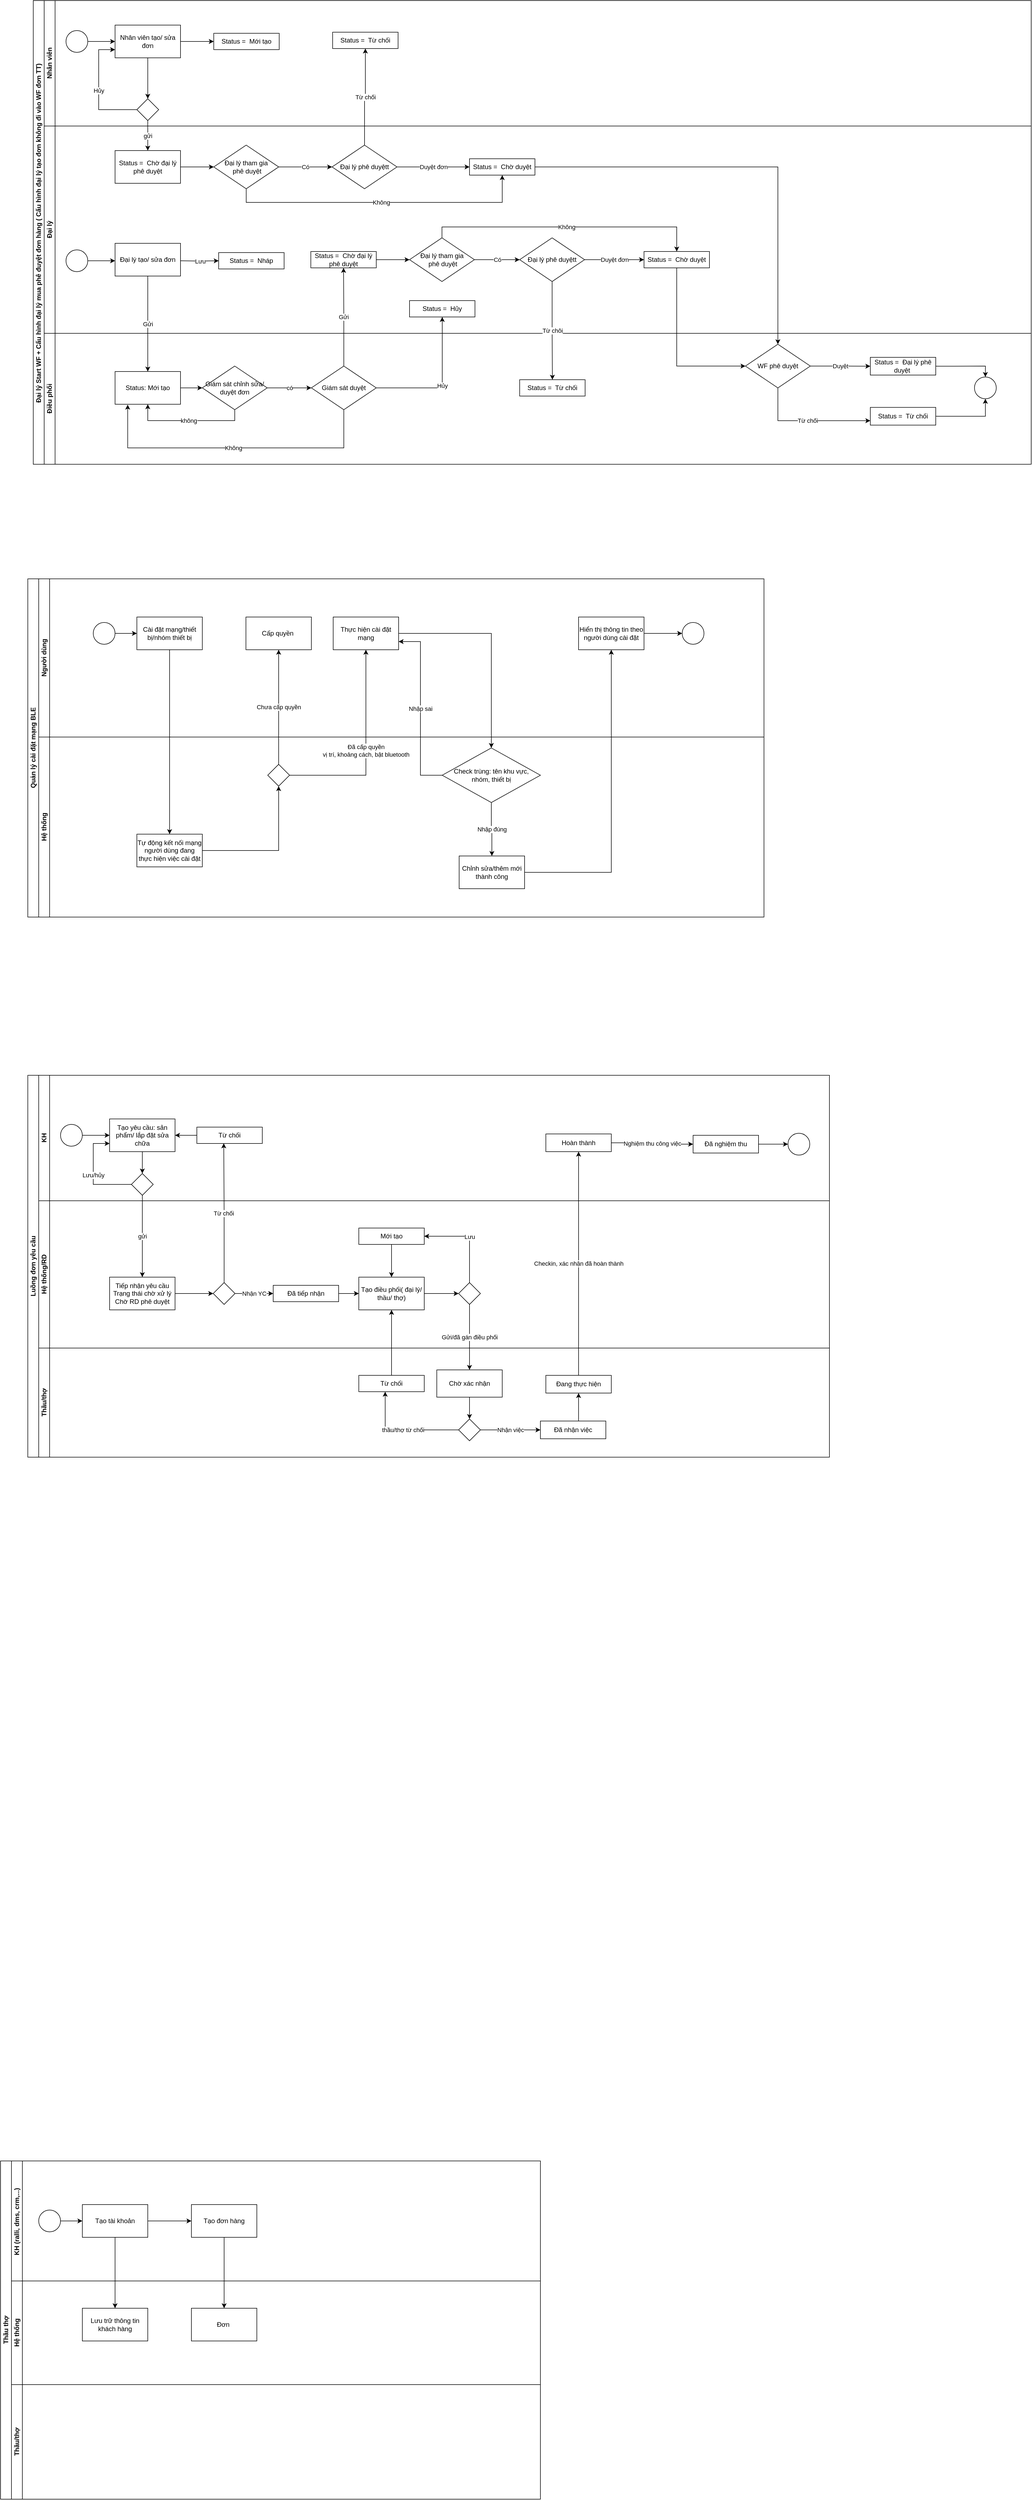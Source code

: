 <mxfile version="21.3.2" type="github">
  <diagram name="Trang-1" id="AQUSlerfujpNiMe7svl-">
    <mxGraphModel dx="2600" dy="5818" grid="1" gridSize="10" guides="1" tooltips="1" connect="1" arrows="1" fold="1" page="1" pageScale="1" pageWidth="827" pageHeight="1169" math="0" shadow="0">
      <root>
        <mxCell id="0" />
        <mxCell id="1" parent="0" />
        <mxCell id="vmiNTsruSPFpKQ4ee10j-1" value="Thầu thợ" style="swimlane;childLayout=stackLayout;resizeParent=1;resizeParentMax=0;horizontal=0;startSize=20;horizontalStack=0;html=1;" parent="1" vertex="1">
          <mxGeometry x="170" y="-130" width="990" height="620" as="geometry" />
        </mxCell>
        <mxCell id="vmiNTsruSPFpKQ4ee10j-2" value="KH (ralli, dms, crm,...)&amp;nbsp;" style="swimlane;startSize=20;horizontal=0;html=1;" parent="vmiNTsruSPFpKQ4ee10j-1" vertex="1">
          <mxGeometry x="20" width="970" height="220" as="geometry" />
        </mxCell>
        <mxCell id="vmiNTsruSPFpKQ4ee10j-7" value="" style="edgeStyle=orthogonalEdgeStyle;rounded=0;orthogonalLoop=1;jettySize=auto;html=1;" parent="vmiNTsruSPFpKQ4ee10j-2" source="vmiNTsruSPFpKQ4ee10j-5" target="vmiNTsruSPFpKQ4ee10j-6" edge="1">
          <mxGeometry relative="1" as="geometry" />
        </mxCell>
        <mxCell id="vmiNTsruSPFpKQ4ee10j-5" value="" style="ellipse;whiteSpace=wrap;html=1;aspect=fixed;" parent="vmiNTsruSPFpKQ4ee10j-2" vertex="1">
          <mxGeometry x="50" y="90" width="40" height="40" as="geometry" />
        </mxCell>
        <mxCell id="vmiNTsruSPFpKQ4ee10j-11" value="" style="edgeStyle=orthogonalEdgeStyle;rounded=0;orthogonalLoop=1;jettySize=auto;html=1;" parent="vmiNTsruSPFpKQ4ee10j-2" source="vmiNTsruSPFpKQ4ee10j-6" target="vmiNTsruSPFpKQ4ee10j-10" edge="1">
          <mxGeometry relative="1" as="geometry" />
        </mxCell>
        <mxCell id="vmiNTsruSPFpKQ4ee10j-6" value="Tạo tài khoản" style="whiteSpace=wrap;html=1;" parent="vmiNTsruSPFpKQ4ee10j-2" vertex="1">
          <mxGeometry x="130" y="80" width="120" height="60" as="geometry" />
        </mxCell>
        <mxCell id="vmiNTsruSPFpKQ4ee10j-10" value="Tạo đơn hàng" style="whiteSpace=wrap;html=1;" parent="vmiNTsruSPFpKQ4ee10j-2" vertex="1">
          <mxGeometry x="330" y="80" width="120" height="60" as="geometry" />
        </mxCell>
        <mxCell id="vmiNTsruSPFpKQ4ee10j-3" value="Hệ thống" style="swimlane;startSize=20;horizontal=0;html=1;" parent="vmiNTsruSPFpKQ4ee10j-1" vertex="1">
          <mxGeometry x="20" y="220" width="970" height="190" as="geometry" />
        </mxCell>
        <mxCell id="vmiNTsruSPFpKQ4ee10j-8" value="Lưu trữ thông tin khách hàng" style="whiteSpace=wrap;html=1;" parent="vmiNTsruSPFpKQ4ee10j-3" vertex="1">
          <mxGeometry x="130" y="50" width="120" height="60" as="geometry" />
        </mxCell>
        <mxCell id="vmiNTsruSPFpKQ4ee10j-12" value="Đơn&amp;nbsp;" style="whiteSpace=wrap;html=1;" parent="vmiNTsruSPFpKQ4ee10j-3" vertex="1">
          <mxGeometry x="330" y="50" width="120" height="60" as="geometry" />
        </mxCell>
        <mxCell id="vmiNTsruSPFpKQ4ee10j-4" value="Thầu/thợ" style="swimlane;startSize=20;horizontal=0;html=1;" parent="vmiNTsruSPFpKQ4ee10j-1" vertex="1">
          <mxGeometry x="20" y="410" width="970" height="210" as="geometry" />
        </mxCell>
        <mxCell id="vmiNTsruSPFpKQ4ee10j-9" value="" style="edgeStyle=orthogonalEdgeStyle;rounded=0;orthogonalLoop=1;jettySize=auto;html=1;" parent="vmiNTsruSPFpKQ4ee10j-1" source="vmiNTsruSPFpKQ4ee10j-6" target="vmiNTsruSPFpKQ4ee10j-8" edge="1">
          <mxGeometry relative="1" as="geometry" />
        </mxCell>
        <mxCell id="vmiNTsruSPFpKQ4ee10j-13" value="" style="edgeStyle=orthogonalEdgeStyle;rounded=0;orthogonalLoop=1;jettySize=auto;html=1;" parent="vmiNTsruSPFpKQ4ee10j-1" source="vmiNTsruSPFpKQ4ee10j-10" target="vmiNTsruSPFpKQ4ee10j-12" edge="1">
          <mxGeometry relative="1" as="geometry" />
        </mxCell>
        <mxCell id="vmiNTsruSPFpKQ4ee10j-14" value="Luồng đơn yêu cầu" style="swimlane;childLayout=stackLayout;resizeParent=1;resizeParentMax=0;horizontal=0;startSize=20;horizontalStack=0;html=1;" parent="1" vertex="1">
          <mxGeometry x="220" y="-2120" width="1470" height="700" as="geometry" />
        </mxCell>
        <mxCell id="vmiNTsruSPFpKQ4ee10j-40" value="gửi" style="edgeStyle=orthogonalEdgeStyle;rounded=0;orthogonalLoop=1;jettySize=auto;html=1;exitX=0.5;exitY=1;exitDx=0;exitDy=0;entryX=0.5;entryY=0;entryDx=0;entryDy=0;" parent="vmiNTsruSPFpKQ4ee10j-14" source="vmiNTsruSPFpKQ4ee10j-34" target="vmiNTsruSPFpKQ4ee10j-41" edge="1">
          <mxGeometry relative="1" as="geometry">
            <mxPoint x="210" y="290" as="targetPoint" />
            <Array as="points">
              <mxPoint x="210" y="240" />
              <mxPoint x="210" y="240" />
            </Array>
          </mxGeometry>
        </mxCell>
        <mxCell id="vmiNTsruSPFpKQ4ee10j-53" value="Từ chối" style="edgeStyle=orthogonalEdgeStyle;rounded=0;orthogonalLoop=1;jettySize=auto;html=1;exitX=0.5;exitY=0;exitDx=0;exitDy=0;entryX=0.411;entryY=0.992;entryDx=0;entryDy=0;entryPerimeter=0;" parent="vmiNTsruSPFpKQ4ee10j-14" source="vmiNTsruSPFpKQ4ee10j-44" target="vmiNTsruSPFpKQ4ee10j-51" edge="1">
          <mxGeometry relative="1" as="geometry" />
        </mxCell>
        <mxCell id="vmiNTsruSPFpKQ4ee10j-73" value="Gửi/đã gán điều phối" style="edgeStyle=orthogonalEdgeStyle;rounded=0;orthogonalLoop=1;jettySize=auto;html=1;exitX=0.5;exitY=1;exitDx=0;exitDy=0;entryX=0.5;entryY=0;entryDx=0;entryDy=0;" parent="vmiNTsruSPFpKQ4ee10j-14" source="vmiNTsruSPFpKQ4ee10j-57" target="vmiNTsruSPFpKQ4ee10j-72" edge="1">
          <mxGeometry relative="1" as="geometry" />
        </mxCell>
        <mxCell id="vmiNTsruSPFpKQ4ee10j-15" value="KH" style="swimlane;startSize=20;horizontal=0;html=1;" parent="vmiNTsruSPFpKQ4ee10j-14" vertex="1">
          <mxGeometry x="20" width="1450" height="230" as="geometry" />
        </mxCell>
        <mxCell id="vmiNTsruSPFpKQ4ee10j-19" value="" style="ellipse;whiteSpace=wrap;html=1;aspect=fixed;" parent="vmiNTsruSPFpKQ4ee10j-15" vertex="1">
          <mxGeometry x="40" y="90" width="40" height="40" as="geometry" />
        </mxCell>
        <mxCell id="vmiNTsruSPFpKQ4ee10j-20" value="Tạo yêu cầu: sản phẩm/ lắp đặt sửa chữa" style="whiteSpace=wrap;html=1;" parent="vmiNTsruSPFpKQ4ee10j-15" vertex="1">
          <mxGeometry x="130" y="80" width="120" height="60" as="geometry" />
        </mxCell>
        <mxCell id="vmiNTsruSPFpKQ4ee10j-21" value="" style="edgeStyle=orthogonalEdgeStyle;rounded=0;orthogonalLoop=1;jettySize=auto;html=1;" parent="vmiNTsruSPFpKQ4ee10j-15" source="vmiNTsruSPFpKQ4ee10j-19" target="vmiNTsruSPFpKQ4ee10j-20" edge="1">
          <mxGeometry relative="1" as="geometry" />
        </mxCell>
        <mxCell id="vmiNTsruSPFpKQ4ee10j-36" value="Lưu/hủy" style="edgeStyle=orthogonalEdgeStyle;rounded=0;orthogonalLoop=1;jettySize=auto;html=1;entryX=0;entryY=0.75;entryDx=0;entryDy=0;" parent="vmiNTsruSPFpKQ4ee10j-15" source="vmiNTsruSPFpKQ4ee10j-34" target="vmiNTsruSPFpKQ4ee10j-20" edge="1">
          <mxGeometry relative="1" as="geometry">
            <Array as="points">
              <mxPoint x="100" y="200" />
              <mxPoint x="100" y="125" />
            </Array>
          </mxGeometry>
        </mxCell>
        <mxCell id="vmiNTsruSPFpKQ4ee10j-34" value="" style="rhombus;whiteSpace=wrap;html=1;" parent="vmiNTsruSPFpKQ4ee10j-15" vertex="1">
          <mxGeometry x="170" y="180" width="40" height="40" as="geometry" />
        </mxCell>
        <mxCell id="vmiNTsruSPFpKQ4ee10j-35" value="" style="edgeStyle=orthogonalEdgeStyle;rounded=0;orthogonalLoop=1;jettySize=auto;html=1;" parent="vmiNTsruSPFpKQ4ee10j-15" source="vmiNTsruSPFpKQ4ee10j-20" target="vmiNTsruSPFpKQ4ee10j-34" edge="1">
          <mxGeometry relative="1" as="geometry" />
        </mxCell>
        <mxCell id="vmiNTsruSPFpKQ4ee10j-54" style="edgeStyle=orthogonalEdgeStyle;rounded=0;orthogonalLoop=1;jettySize=auto;html=1;exitX=0;exitY=0.5;exitDx=0;exitDy=0;entryX=1;entryY=0.5;entryDx=0;entryDy=0;" parent="vmiNTsruSPFpKQ4ee10j-15" source="vmiNTsruSPFpKQ4ee10j-51" target="vmiNTsruSPFpKQ4ee10j-20" edge="1">
          <mxGeometry relative="1" as="geometry" />
        </mxCell>
        <mxCell id="vmiNTsruSPFpKQ4ee10j-51" value="Từ chối" style="whiteSpace=wrap;html=1;" parent="vmiNTsruSPFpKQ4ee10j-15" vertex="1">
          <mxGeometry x="290" y="95" width="120" height="30" as="geometry" />
        </mxCell>
        <mxCell id="vmiNTsruSPFpKQ4ee10j-95" value="Nghiệm thu công việc" style="edgeStyle=orthogonalEdgeStyle;rounded=0;orthogonalLoop=1;jettySize=auto;html=1;entryX=0;entryY=0.5;entryDx=0;entryDy=0;" parent="vmiNTsruSPFpKQ4ee10j-15" source="vmiNTsruSPFpKQ4ee10j-90" target="vmiNTsruSPFpKQ4ee10j-92" edge="1">
          <mxGeometry relative="1" as="geometry" />
        </mxCell>
        <mxCell id="vmiNTsruSPFpKQ4ee10j-90" value="Hoàn thành" style="whiteSpace=wrap;html=1;" parent="vmiNTsruSPFpKQ4ee10j-15" vertex="1">
          <mxGeometry x="930" y="107.5" width="120" height="32.5" as="geometry" />
        </mxCell>
        <mxCell id="vmiNTsruSPFpKQ4ee10j-94" style="edgeStyle=orthogonalEdgeStyle;rounded=0;orthogonalLoop=1;jettySize=auto;html=1;entryX=0;entryY=0.5;entryDx=0;entryDy=0;" parent="vmiNTsruSPFpKQ4ee10j-15" source="vmiNTsruSPFpKQ4ee10j-92" target="vmiNTsruSPFpKQ4ee10j-93" edge="1">
          <mxGeometry relative="1" as="geometry" />
        </mxCell>
        <mxCell id="vmiNTsruSPFpKQ4ee10j-92" value="Đã nghiệm thu" style="whiteSpace=wrap;html=1;" parent="vmiNTsruSPFpKQ4ee10j-15" vertex="1">
          <mxGeometry x="1200" y="110" width="120" height="32.5" as="geometry" />
        </mxCell>
        <mxCell id="vmiNTsruSPFpKQ4ee10j-93" value="" style="ellipse;whiteSpace=wrap;html=1;aspect=fixed;" parent="vmiNTsruSPFpKQ4ee10j-15" vertex="1">
          <mxGeometry x="1374" y="106.25" width="40" height="40" as="geometry" />
        </mxCell>
        <mxCell id="vmiNTsruSPFpKQ4ee10j-16" value="Hệ thống/RD" style="swimlane;startSize=20;horizontal=0;html=1;" parent="vmiNTsruSPFpKQ4ee10j-14" vertex="1">
          <mxGeometry x="20" y="230" width="1450" height="270" as="geometry" />
        </mxCell>
        <mxCell id="vmiNTsruSPFpKQ4ee10j-49" style="edgeStyle=orthogonalEdgeStyle;rounded=0;orthogonalLoop=1;jettySize=auto;html=1;entryX=0;entryY=0.5;entryDx=0;entryDy=0;" parent="vmiNTsruSPFpKQ4ee10j-16" source="vmiNTsruSPFpKQ4ee10j-41" target="vmiNTsruSPFpKQ4ee10j-44" edge="1">
          <mxGeometry relative="1" as="geometry" />
        </mxCell>
        <mxCell id="vmiNTsruSPFpKQ4ee10j-41" value="Tiếp nhận yêu cầu&lt;br&gt;Trạng thái chờ xử lý&lt;br&gt;Chờ RD phê duyệt" style="whiteSpace=wrap;html=1;" parent="vmiNTsruSPFpKQ4ee10j-16" vertex="1">
          <mxGeometry x="130" y="140" width="120" height="60" as="geometry" />
        </mxCell>
        <mxCell id="vmiNTsruSPFpKQ4ee10j-75" value="Nhận YC" style="edgeStyle=orthogonalEdgeStyle;rounded=0;orthogonalLoop=1;jettySize=auto;html=1;entryX=0;entryY=0.5;entryDx=0;entryDy=0;" parent="vmiNTsruSPFpKQ4ee10j-16" source="vmiNTsruSPFpKQ4ee10j-44" target="vmiNTsruSPFpKQ4ee10j-74" edge="1">
          <mxGeometry relative="1" as="geometry" />
        </mxCell>
        <mxCell id="vmiNTsruSPFpKQ4ee10j-44" value="" style="rhombus;whiteSpace=wrap;html=1;" parent="vmiNTsruSPFpKQ4ee10j-16" vertex="1">
          <mxGeometry x="320" y="150" width="40" height="40" as="geometry" />
        </mxCell>
        <mxCell id="vmiNTsruSPFpKQ4ee10j-58" style="edgeStyle=orthogonalEdgeStyle;rounded=0;orthogonalLoop=1;jettySize=auto;html=1;" parent="vmiNTsruSPFpKQ4ee10j-16" source="vmiNTsruSPFpKQ4ee10j-55" target="vmiNTsruSPFpKQ4ee10j-57" edge="1">
          <mxGeometry relative="1" as="geometry" />
        </mxCell>
        <mxCell id="vmiNTsruSPFpKQ4ee10j-55" value="Tạo điều phối( đại lý/ thầu/ thợ)" style="whiteSpace=wrap;html=1;" parent="vmiNTsruSPFpKQ4ee10j-16" vertex="1">
          <mxGeometry x="587" y="140" width="120" height="60" as="geometry" />
        </mxCell>
        <mxCell id="vmiNTsruSPFpKQ4ee10j-70" value="Lưu" style="edgeStyle=orthogonalEdgeStyle;rounded=0;orthogonalLoop=1;jettySize=auto;html=1;exitX=0.5;exitY=0;exitDx=0;exitDy=0;entryX=1;entryY=0.5;entryDx=0;entryDy=0;" parent="vmiNTsruSPFpKQ4ee10j-16" source="vmiNTsruSPFpKQ4ee10j-57" target="vmiNTsruSPFpKQ4ee10j-68" edge="1">
          <mxGeometry relative="1" as="geometry" />
        </mxCell>
        <mxCell id="vmiNTsruSPFpKQ4ee10j-57" value="" style="rhombus;whiteSpace=wrap;html=1;" parent="vmiNTsruSPFpKQ4ee10j-16" vertex="1">
          <mxGeometry x="770" y="150" width="40" height="40" as="geometry" />
        </mxCell>
        <mxCell id="vmiNTsruSPFpKQ4ee10j-71" style="edgeStyle=orthogonalEdgeStyle;rounded=0;orthogonalLoop=1;jettySize=auto;html=1;exitX=0.5;exitY=1;exitDx=0;exitDy=0;entryX=0.5;entryY=0;entryDx=0;entryDy=0;" parent="vmiNTsruSPFpKQ4ee10j-16" source="vmiNTsruSPFpKQ4ee10j-68" target="vmiNTsruSPFpKQ4ee10j-55" edge="1">
          <mxGeometry relative="1" as="geometry" />
        </mxCell>
        <mxCell id="vmiNTsruSPFpKQ4ee10j-68" value="Mới tạo" style="whiteSpace=wrap;html=1;" parent="vmiNTsruSPFpKQ4ee10j-16" vertex="1">
          <mxGeometry x="587" y="50" width="120" height="30" as="geometry" />
        </mxCell>
        <mxCell id="vmiNTsruSPFpKQ4ee10j-76" style="edgeStyle=orthogonalEdgeStyle;rounded=0;orthogonalLoop=1;jettySize=auto;html=1;entryX=0;entryY=0.5;entryDx=0;entryDy=0;" parent="vmiNTsruSPFpKQ4ee10j-16" source="vmiNTsruSPFpKQ4ee10j-74" target="vmiNTsruSPFpKQ4ee10j-55" edge="1">
          <mxGeometry relative="1" as="geometry" />
        </mxCell>
        <mxCell id="vmiNTsruSPFpKQ4ee10j-74" value="Đã tiếp nhận" style="whiteSpace=wrap;html=1;" parent="vmiNTsruSPFpKQ4ee10j-16" vertex="1">
          <mxGeometry x="430" y="155" width="120" height="30" as="geometry" />
        </mxCell>
        <mxCell id="vmiNTsruSPFpKQ4ee10j-83" style="edgeStyle=orthogonalEdgeStyle;rounded=0;orthogonalLoop=1;jettySize=auto;html=1;entryX=0.5;entryY=1;entryDx=0;entryDy=0;" parent="vmiNTsruSPFpKQ4ee10j-14" source="vmiNTsruSPFpKQ4ee10j-82" target="vmiNTsruSPFpKQ4ee10j-55" edge="1">
          <mxGeometry relative="1" as="geometry" />
        </mxCell>
        <mxCell id="vmiNTsruSPFpKQ4ee10j-91" value="Checkin, xác nhận đã hoàn thành" style="edgeStyle=orthogonalEdgeStyle;rounded=0;orthogonalLoop=1;jettySize=auto;html=1;exitX=0.5;exitY=0;exitDx=0;exitDy=0;" parent="vmiNTsruSPFpKQ4ee10j-14" source="vmiNTsruSPFpKQ4ee10j-86" target="vmiNTsruSPFpKQ4ee10j-90" edge="1">
          <mxGeometry relative="1" as="geometry" />
        </mxCell>
        <mxCell id="vmiNTsruSPFpKQ4ee10j-17" value="Thầu/thợ" style="swimlane;startSize=20;horizontal=0;html=1;" parent="vmiNTsruSPFpKQ4ee10j-14" vertex="1">
          <mxGeometry x="20" y="500" width="1450" height="200" as="geometry" />
        </mxCell>
        <mxCell id="vmiNTsruSPFpKQ4ee10j-80" style="edgeStyle=orthogonalEdgeStyle;rounded=0;orthogonalLoop=1;jettySize=auto;html=1;entryX=0.5;entryY=0;entryDx=0;entryDy=0;" parent="vmiNTsruSPFpKQ4ee10j-17" source="vmiNTsruSPFpKQ4ee10j-72" target="vmiNTsruSPFpKQ4ee10j-79" edge="1">
          <mxGeometry relative="1" as="geometry" />
        </mxCell>
        <mxCell id="vmiNTsruSPFpKQ4ee10j-72" value="Chờ xác nhận" style="whiteSpace=wrap;html=1;" parent="vmiNTsruSPFpKQ4ee10j-17" vertex="1">
          <mxGeometry x="730" y="40" width="120" height="50" as="geometry" />
        </mxCell>
        <mxCell id="vmiNTsruSPFpKQ4ee10j-81" value="thầu/thợ từ chối" style="edgeStyle=orthogonalEdgeStyle;rounded=0;orthogonalLoop=1;jettySize=auto;html=1;entryX=0.403;entryY=1.002;entryDx=0;entryDy=0;entryPerimeter=0;" parent="vmiNTsruSPFpKQ4ee10j-17" source="vmiNTsruSPFpKQ4ee10j-79" target="vmiNTsruSPFpKQ4ee10j-82" edge="1">
          <mxGeometry relative="1" as="geometry">
            <mxPoint x="630" y="150.0" as="targetPoint" />
          </mxGeometry>
        </mxCell>
        <mxCell id="vmiNTsruSPFpKQ4ee10j-85" value="Nhận việc" style="edgeStyle=orthogonalEdgeStyle;rounded=0;orthogonalLoop=1;jettySize=auto;html=1;entryX=0;entryY=0.5;entryDx=0;entryDy=0;" parent="vmiNTsruSPFpKQ4ee10j-17" source="vmiNTsruSPFpKQ4ee10j-79" target="vmiNTsruSPFpKQ4ee10j-84" edge="1">
          <mxGeometry relative="1" as="geometry">
            <mxPoint x="880" y="150.0" as="targetPoint" />
          </mxGeometry>
        </mxCell>
        <mxCell id="vmiNTsruSPFpKQ4ee10j-79" value="" style="rhombus;whiteSpace=wrap;html=1;" parent="vmiNTsruSPFpKQ4ee10j-17" vertex="1">
          <mxGeometry x="770" y="130" width="40" height="40" as="geometry" />
        </mxCell>
        <mxCell id="vmiNTsruSPFpKQ4ee10j-82" value="Từ chối" style="whiteSpace=wrap;html=1;" parent="vmiNTsruSPFpKQ4ee10j-17" vertex="1">
          <mxGeometry x="587" y="50" width="120" height="30" as="geometry" />
        </mxCell>
        <mxCell id="vmiNTsruSPFpKQ4ee10j-87" style="edgeStyle=orthogonalEdgeStyle;rounded=0;orthogonalLoop=1;jettySize=auto;html=1;exitX=0.583;exitY=0.192;exitDx=0;exitDy=0;entryX=0.5;entryY=1;entryDx=0;entryDy=0;exitPerimeter=0;" parent="vmiNTsruSPFpKQ4ee10j-17" source="vmiNTsruSPFpKQ4ee10j-84" target="vmiNTsruSPFpKQ4ee10j-86" edge="1">
          <mxGeometry relative="1" as="geometry" />
        </mxCell>
        <mxCell id="vmiNTsruSPFpKQ4ee10j-84" value="Đã nhận việc" style="whiteSpace=wrap;html=1;" parent="vmiNTsruSPFpKQ4ee10j-17" vertex="1">
          <mxGeometry x="920" y="133.75" width="120" height="32.5" as="geometry" />
        </mxCell>
        <mxCell id="vmiNTsruSPFpKQ4ee10j-86" value="Đang thực hiện" style="whiteSpace=wrap;html=1;" parent="vmiNTsruSPFpKQ4ee10j-17" vertex="1">
          <mxGeometry x="930" y="50" width="120" height="32.5" as="geometry" />
        </mxCell>
        <mxCell id="mYANw5cVZMeOZxb5CWEr-1" value="Đại lý Start WF + Cấu hình đại lý mua phê đuyệt đơn hàng ( Cấu hình đại lý tạo đơn không đi vào WF đơn TT)&amp;nbsp;" style="swimlane;childLayout=stackLayout;resizeParent=1;resizeParentMax=0;horizontal=0;startSize=20;horizontalStack=0;html=1;" parent="1" vertex="1">
          <mxGeometry x="230" y="-4090" width="1830" height="850" as="geometry" />
        </mxCell>
        <mxCell id="mYANw5cVZMeOZxb5CWEr-2" value="gửi" style="edgeStyle=orthogonalEdgeStyle;rounded=0;orthogonalLoop=1;jettySize=auto;html=1;exitX=0.5;exitY=1;exitDx=0;exitDy=0;entryX=0.5;entryY=0;entryDx=0;entryDy=0;" parent="mYANw5cVZMeOZxb5CWEr-1" source="mYANw5cVZMeOZxb5CWEr-10" target="mYANw5cVZMeOZxb5CWEr-21" edge="1">
          <mxGeometry relative="1" as="geometry">
            <mxPoint x="210" y="290" as="targetPoint" />
            <Array as="points">
              <mxPoint x="210" y="240" />
              <mxPoint x="210" y="240" />
            </Array>
          </mxGeometry>
        </mxCell>
        <mxCell id="mYANw5cVZMeOZxb5CWEr-3" value="Từ chối" style="edgeStyle=orthogonalEdgeStyle;rounded=0;orthogonalLoop=1;jettySize=auto;html=1;entryX=0.5;entryY=1;entryDx=0;entryDy=0;exitX=0.5;exitY=0;exitDx=0;exitDy=0;" parent="mYANw5cVZMeOZxb5CWEr-1" source="mYANw5cVZMeOZxb5CWEr-70" target="mYANw5cVZMeOZxb5CWEr-69" edge="1">
          <mxGeometry relative="1" as="geometry">
            <mxPoint x="610" y="260" as="sourcePoint" />
          </mxGeometry>
        </mxCell>
        <mxCell id="mYANw5cVZMeOZxb5CWEr-5" value="Nhân viên" style="swimlane;startSize=20;horizontal=0;html=1;" parent="mYANw5cVZMeOZxb5CWEr-1" vertex="1">
          <mxGeometry x="20" width="1810" height="230" as="geometry" />
        </mxCell>
        <mxCell id="mYANw5cVZMeOZxb5CWEr-6" value="" style="ellipse;whiteSpace=wrap;html=1;aspect=fixed;" parent="mYANw5cVZMeOZxb5CWEr-5" vertex="1">
          <mxGeometry x="40" y="55" width="40" height="40" as="geometry" />
        </mxCell>
        <mxCell id="mYANw5cVZMeOZxb5CWEr-67" style="edgeStyle=orthogonalEdgeStyle;rounded=0;orthogonalLoop=1;jettySize=auto;html=1;exitX=1;exitY=0.5;exitDx=0;exitDy=0;entryX=0;entryY=0.5;entryDx=0;entryDy=0;" parent="mYANw5cVZMeOZxb5CWEr-5" source="mYANw5cVZMeOZxb5CWEr-7" target="mYANw5cVZMeOZxb5CWEr-13" edge="1">
          <mxGeometry relative="1" as="geometry" />
        </mxCell>
        <mxCell id="mYANw5cVZMeOZxb5CWEr-7" value="Nhân viên tạo/ sửa đơn" style="whiteSpace=wrap;html=1;" parent="mYANw5cVZMeOZxb5CWEr-5" vertex="1">
          <mxGeometry x="130" y="45" width="120" height="60" as="geometry" />
        </mxCell>
        <mxCell id="mYANw5cVZMeOZxb5CWEr-8" value="" style="edgeStyle=orthogonalEdgeStyle;rounded=0;orthogonalLoop=1;jettySize=auto;html=1;" parent="mYANw5cVZMeOZxb5CWEr-5" source="mYANw5cVZMeOZxb5CWEr-6" target="mYANw5cVZMeOZxb5CWEr-7" edge="1">
          <mxGeometry relative="1" as="geometry" />
        </mxCell>
        <mxCell id="mYANw5cVZMeOZxb5CWEr-9" value="Hủy" style="edgeStyle=orthogonalEdgeStyle;rounded=0;orthogonalLoop=1;jettySize=auto;html=1;entryX=0;entryY=0.75;entryDx=0;entryDy=0;" parent="mYANw5cVZMeOZxb5CWEr-5" source="mYANw5cVZMeOZxb5CWEr-10" target="mYANw5cVZMeOZxb5CWEr-7" edge="1">
          <mxGeometry relative="1" as="geometry">
            <Array as="points">
              <mxPoint x="100" y="200" />
              <mxPoint x="100" y="90" />
            </Array>
          </mxGeometry>
        </mxCell>
        <mxCell id="mYANw5cVZMeOZxb5CWEr-10" value="" style="rhombus;whiteSpace=wrap;html=1;" parent="mYANw5cVZMeOZxb5CWEr-5" vertex="1">
          <mxGeometry x="170" y="180" width="40" height="40" as="geometry" />
        </mxCell>
        <mxCell id="mYANw5cVZMeOZxb5CWEr-11" value="" style="edgeStyle=orthogonalEdgeStyle;rounded=0;orthogonalLoop=1;jettySize=auto;html=1;" parent="mYANw5cVZMeOZxb5CWEr-5" source="mYANw5cVZMeOZxb5CWEr-7" target="mYANw5cVZMeOZxb5CWEr-10" edge="1">
          <mxGeometry relative="1" as="geometry" />
        </mxCell>
        <mxCell id="mYANw5cVZMeOZxb5CWEr-13" value="Status =&amp;nbsp; Mới tạo" style="whiteSpace=wrap;html=1;" parent="mYANw5cVZMeOZxb5CWEr-5" vertex="1">
          <mxGeometry x="311" y="60" width="120" height="30" as="geometry" />
        </mxCell>
        <mxCell id="mYANw5cVZMeOZxb5CWEr-69" value="Status =&amp;nbsp; Từ chối" style="whiteSpace=wrap;html=1;" parent="mYANw5cVZMeOZxb5CWEr-5" vertex="1">
          <mxGeometry x="529" y="58" width="120" height="30" as="geometry" />
        </mxCell>
        <mxCell id="mYANw5cVZMeOZxb5CWEr-19" value="Đại lý" style="swimlane;startSize=20;horizontal=0;html=1;" parent="mYANw5cVZMeOZxb5CWEr-1" vertex="1">
          <mxGeometry x="20" y="230" width="1810" height="380" as="geometry" />
        </mxCell>
        <mxCell id="mYANw5cVZMeOZxb5CWEr-20" style="edgeStyle=orthogonalEdgeStyle;rounded=0;orthogonalLoop=1;jettySize=auto;html=1;entryX=0;entryY=0.5;entryDx=0;entryDy=0;" parent="mYANw5cVZMeOZxb5CWEr-19" source="mYANw5cVZMeOZxb5CWEr-21" target="mYANw5cVZMeOZxb5CWEr-23" edge="1">
          <mxGeometry relative="1" as="geometry" />
        </mxCell>
        <mxCell id="mYANw5cVZMeOZxb5CWEr-21" value="Status =&amp;nbsp; Chờ đại lý phê duyệt" style="whiteSpace=wrap;html=1;" parent="mYANw5cVZMeOZxb5CWEr-19" vertex="1">
          <mxGeometry x="130" y="45" width="120" height="60" as="geometry" />
        </mxCell>
        <mxCell id="mYANw5cVZMeOZxb5CWEr-22" value="Có" style="edgeStyle=orthogonalEdgeStyle;rounded=0;orthogonalLoop=1;jettySize=auto;html=1;entryX=0;entryY=0.5;entryDx=0;entryDy=0;" parent="mYANw5cVZMeOZxb5CWEr-19" source="mYANw5cVZMeOZxb5CWEr-23" target="mYANw5cVZMeOZxb5CWEr-70" edge="1">
          <mxGeometry relative="1" as="geometry" />
        </mxCell>
        <mxCell id="mYANw5cVZMeOZxb5CWEr-72" value="Không" style="edgeStyle=orthogonalEdgeStyle;rounded=0;orthogonalLoop=1;jettySize=auto;html=1;exitX=0.5;exitY=1;exitDx=0;exitDy=0;entryX=0.5;entryY=1;entryDx=0;entryDy=0;" parent="mYANw5cVZMeOZxb5CWEr-19" source="mYANw5cVZMeOZxb5CWEr-23" target="mYANw5cVZMeOZxb5CWEr-29" edge="1">
          <mxGeometry relative="1" as="geometry">
            <Array as="points">
              <mxPoint x="371" y="140" />
              <mxPoint x="840" y="140" />
            </Array>
          </mxGeometry>
        </mxCell>
        <mxCell id="mYANw5cVZMeOZxb5CWEr-23" value="Đại lý tham gia&lt;br&gt;&amp;nbsp;phê duyệt" style="rhombus;whiteSpace=wrap;html=1;" parent="mYANw5cVZMeOZxb5CWEr-19" vertex="1">
          <mxGeometry x="311" y="35" width="119" height="80" as="geometry" />
        </mxCell>
        <mxCell id="mYANw5cVZMeOZxb5CWEr-29" value="Status =&amp;nbsp; Chờ duyệt" style="whiteSpace=wrap;html=1;" parent="mYANw5cVZMeOZxb5CWEr-19" vertex="1">
          <mxGeometry x="780" y="60" width="120" height="30" as="geometry" />
        </mxCell>
        <mxCell id="mYANw5cVZMeOZxb5CWEr-75" style="edgeStyle=orthogonalEdgeStyle;rounded=0;orthogonalLoop=1;jettySize=auto;html=1;exitX=1;exitY=0.5;exitDx=0;exitDy=0;entryX=0;entryY=0.5;entryDx=0;entryDy=0;" parent="mYANw5cVZMeOZxb5CWEr-19" source="mYANw5cVZMeOZxb5CWEr-68" edge="1">
          <mxGeometry relative="1" as="geometry">
            <mxPoint x="80" y="249" as="sourcePoint" />
            <mxPoint x="130" y="247" as="targetPoint" />
          </mxGeometry>
        </mxCell>
        <mxCell id="mYANw5cVZMeOZxb5CWEr-68" value="" style="ellipse;whiteSpace=wrap;html=1;aspect=fixed;" parent="mYANw5cVZMeOZxb5CWEr-19" vertex="1">
          <mxGeometry x="40" y="227" width="40" height="40" as="geometry" />
        </mxCell>
        <mxCell id="mYANw5cVZMeOZxb5CWEr-71" value="Duyệt đơn" style="edgeStyle=orthogonalEdgeStyle;rounded=0;orthogonalLoop=1;jettySize=auto;html=1;exitX=1;exitY=0.5;exitDx=0;exitDy=0;entryX=0;entryY=0.5;entryDx=0;entryDy=0;" parent="mYANw5cVZMeOZxb5CWEr-19" source="mYANw5cVZMeOZxb5CWEr-70" target="mYANw5cVZMeOZxb5CWEr-29" edge="1">
          <mxGeometry relative="1" as="geometry" />
        </mxCell>
        <mxCell id="mYANw5cVZMeOZxb5CWEr-70" value="Đại lý phê duyệtt" style="rhombus;whiteSpace=wrap;html=1;" parent="mYANw5cVZMeOZxb5CWEr-19" vertex="1">
          <mxGeometry x="528" y="35" width="119" height="80" as="geometry" />
        </mxCell>
        <mxCell id="RWhjNOWLMdJx9uHrgjM1-18" value="Lưu" style="edgeStyle=orthogonalEdgeStyle;rounded=0;orthogonalLoop=1;jettySize=auto;html=1;exitX=1;exitY=0.5;exitDx=0;exitDy=0;entryX=0;entryY=0.5;entryDx=0;entryDy=0;" edge="1" parent="mYANw5cVZMeOZxb5CWEr-19" target="mYANw5cVZMeOZxb5CWEr-76">
          <mxGeometry relative="1" as="geometry">
            <mxPoint x="250" y="247" as="sourcePoint" />
          </mxGeometry>
        </mxCell>
        <mxCell id="mYANw5cVZMeOZxb5CWEr-74" value="Đại lý tạo/ sửa đơn" style="whiteSpace=wrap;html=1;" parent="mYANw5cVZMeOZxb5CWEr-19" vertex="1">
          <mxGeometry x="130" y="215" width="120" height="60" as="geometry" />
        </mxCell>
        <mxCell id="mYANw5cVZMeOZxb5CWEr-76" value="Status =&amp;nbsp; Nháp" style="whiteSpace=wrap;html=1;" parent="mYANw5cVZMeOZxb5CWEr-19" vertex="1">
          <mxGeometry x="320" y="232" width="120" height="30" as="geometry" />
        </mxCell>
        <mxCell id="RWhjNOWLMdJx9uHrgjM1-14" style="edgeStyle=orthogonalEdgeStyle;rounded=0;orthogonalLoop=1;jettySize=auto;html=1;entryX=0;entryY=0.5;entryDx=0;entryDy=0;" edge="1" parent="mYANw5cVZMeOZxb5CWEr-19" source="RWhjNOWLMdJx9uHrgjM1-7" target="RWhjNOWLMdJx9uHrgjM1-9">
          <mxGeometry relative="1" as="geometry" />
        </mxCell>
        <mxCell id="RWhjNOWLMdJx9uHrgjM1-7" value="Status =&amp;nbsp; Chờ đại lý phê duyệt" style="whiteSpace=wrap;html=1;" vertex="1" parent="mYANw5cVZMeOZxb5CWEr-19">
          <mxGeometry x="489" y="230" width="120" height="30" as="geometry" />
        </mxCell>
        <mxCell id="RWhjNOWLMdJx9uHrgjM1-12" value="Duyệt đơn" style="edgeStyle=orthogonalEdgeStyle;rounded=0;orthogonalLoop=1;jettySize=auto;html=1;entryX=0;entryY=0.5;entryDx=0;entryDy=0;" edge="1" parent="mYANw5cVZMeOZxb5CWEr-19" source="RWhjNOWLMdJx9uHrgjM1-13" target="RWhjNOWLMdJx9uHrgjM1-11">
          <mxGeometry relative="1" as="geometry" />
        </mxCell>
        <mxCell id="RWhjNOWLMdJx9uHrgjM1-15" value="Có" style="edgeStyle=orthogonalEdgeStyle;rounded=0;orthogonalLoop=1;jettySize=auto;html=1;exitX=1;exitY=0.5;exitDx=0;exitDy=0;entryX=0;entryY=0.5;entryDx=0;entryDy=0;" edge="1" parent="mYANw5cVZMeOZxb5CWEr-19" source="RWhjNOWLMdJx9uHrgjM1-9" target="RWhjNOWLMdJx9uHrgjM1-13">
          <mxGeometry relative="1" as="geometry" />
        </mxCell>
        <mxCell id="RWhjNOWLMdJx9uHrgjM1-19" value="Không" style="edgeStyle=orthogonalEdgeStyle;rounded=0;orthogonalLoop=1;jettySize=auto;html=1;exitX=0.5;exitY=0;exitDx=0;exitDy=0;entryX=0.5;entryY=0;entryDx=0;entryDy=0;" edge="1" parent="mYANw5cVZMeOZxb5CWEr-19" source="RWhjNOWLMdJx9uHrgjM1-9" target="RWhjNOWLMdJx9uHrgjM1-11">
          <mxGeometry relative="1" as="geometry" />
        </mxCell>
        <mxCell id="RWhjNOWLMdJx9uHrgjM1-9" value="Đại lý tham gia&lt;br&gt;&amp;nbsp;phê duyệt" style="rhombus;whiteSpace=wrap;html=1;" vertex="1" parent="mYANw5cVZMeOZxb5CWEr-19">
          <mxGeometry x="670" y="205" width="119" height="80" as="geometry" />
        </mxCell>
        <mxCell id="RWhjNOWLMdJx9uHrgjM1-11" value="Status =&amp;nbsp; Chờ duyệt" style="whiteSpace=wrap;html=1;" vertex="1" parent="mYANw5cVZMeOZxb5CWEr-19">
          <mxGeometry x="1100" y="230" width="120" height="30" as="geometry" />
        </mxCell>
        <mxCell id="RWhjNOWLMdJx9uHrgjM1-13" value="Đại lý phê duyệtt" style="rhombus;whiteSpace=wrap;html=1;" vertex="1" parent="mYANw5cVZMeOZxb5CWEr-19">
          <mxGeometry x="872" y="205" width="119" height="80" as="geometry" />
        </mxCell>
        <mxCell id="RWhjNOWLMdJx9uHrgjM1-24" value="Status =&amp;nbsp; Hủy" style="whiteSpace=wrap;html=1;" vertex="1" parent="mYANw5cVZMeOZxb5CWEr-19">
          <mxGeometry x="670" y="320" width="120" height="30" as="geometry" />
        </mxCell>
        <mxCell id="mYANw5cVZMeOZxb5CWEr-34" value="Điều phối" style="swimlane;startSize=20;horizontal=0;html=1;" parent="mYANw5cVZMeOZxb5CWEr-1" vertex="1">
          <mxGeometry x="20" y="610" width="1810" height="240" as="geometry" />
        </mxCell>
        <mxCell id="mYANw5cVZMeOZxb5CWEr-85" style="edgeStyle=orthogonalEdgeStyle;rounded=0;orthogonalLoop=1;jettySize=auto;html=1;exitX=1;exitY=0.5;exitDx=0;exitDy=0;entryX=0.5;entryY=1;entryDx=0;entryDy=0;" parent="mYANw5cVZMeOZxb5CWEr-34" source="mYANw5cVZMeOZxb5CWEr-42" target="mYANw5cVZMeOZxb5CWEr-83" edge="1">
          <mxGeometry relative="1" as="geometry" />
        </mxCell>
        <mxCell id="mYANw5cVZMeOZxb5CWEr-42" value="Status =&amp;nbsp; Từ chối" style="whiteSpace=wrap;html=1;" parent="mYANw5cVZMeOZxb5CWEr-34" vertex="1">
          <mxGeometry x="1515" y="135.75" width="120" height="32.5" as="geometry" />
        </mxCell>
        <mxCell id="mYANw5cVZMeOZxb5CWEr-84" style="edgeStyle=orthogonalEdgeStyle;rounded=0;orthogonalLoop=1;jettySize=auto;html=1;exitX=1;exitY=0.5;exitDx=0;exitDy=0;" parent="mYANw5cVZMeOZxb5CWEr-34" source="mYANw5cVZMeOZxb5CWEr-43" target="mYANw5cVZMeOZxb5CWEr-83" edge="1">
          <mxGeometry relative="1" as="geometry" />
        </mxCell>
        <mxCell id="mYANw5cVZMeOZxb5CWEr-43" value="Status =&amp;nbsp; Đại lý phê duyệt&amp;nbsp;" style="whiteSpace=wrap;html=1;" parent="mYANw5cVZMeOZxb5CWEr-34" vertex="1">
          <mxGeometry x="1515" y="44" width="120" height="32.5" as="geometry" />
        </mxCell>
        <mxCell id="mYANw5cVZMeOZxb5CWEr-81" value="Từ chối" style="edgeStyle=orthogonalEdgeStyle;rounded=0;orthogonalLoop=1;jettySize=auto;html=1;exitX=0.5;exitY=1;exitDx=0;exitDy=0;entryX=0;entryY=0.75;entryDx=0;entryDy=0;" parent="mYANw5cVZMeOZxb5CWEr-34" source="mYANw5cVZMeOZxb5CWEr-79" target="mYANw5cVZMeOZxb5CWEr-42" edge="1">
          <mxGeometry relative="1" as="geometry" />
        </mxCell>
        <mxCell id="mYANw5cVZMeOZxb5CWEr-82" value="Duyệt" style="edgeStyle=orthogonalEdgeStyle;rounded=0;orthogonalLoop=1;jettySize=auto;html=1;entryX=0;entryY=0.5;entryDx=0;entryDy=0;" parent="mYANw5cVZMeOZxb5CWEr-34" source="mYANw5cVZMeOZxb5CWEr-79" target="mYANw5cVZMeOZxb5CWEr-43" edge="1">
          <mxGeometry relative="1" as="geometry" />
        </mxCell>
        <mxCell id="mYANw5cVZMeOZxb5CWEr-79" value="WF phê duyệt" style="rhombus;whiteSpace=wrap;html=1;" parent="mYANw5cVZMeOZxb5CWEr-34" vertex="1">
          <mxGeometry x="1286" y="20" width="119" height="80" as="geometry" />
        </mxCell>
        <mxCell id="mYANw5cVZMeOZxb5CWEr-83" value="" style="ellipse;whiteSpace=wrap;html=1;aspect=fixed;" parent="mYANw5cVZMeOZxb5CWEr-34" vertex="1">
          <mxGeometry x="1706" y="80" width="40" height="40" as="geometry" />
        </mxCell>
        <mxCell id="RWhjNOWLMdJx9uHrgjM1-3" style="edgeStyle=orthogonalEdgeStyle;rounded=0;orthogonalLoop=1;jettySize=auto;html=1;entryX=0;entryY=0.5;entryDx=0;entryDy=0;" edge="1" parent="mYANw5cVZMeOZxb5CWEr-34" source="RWhjNOWLMdJx9uHrgjM1-1" target="RWhjNOWLMdJx9uHrgjM1-2">
          <mxGeometry relative="1" as="geometry" />
        </mxCell>
        <mxCell id="RWhjNOWLMdJx9uHrgjM1-1" value="Status: Mới tạo" style="whiteSpace=wrap;html=1;" vertex="1" parent="mYANw5cVZMeOZxb5CWEr-34">
          <mxGeometry x="130" y="70" width="120" height="60" as="geometry" />
        </mxCell>
        <mxCell id="RWhjNOWLMdJx9uHrgjM1-5" value="có" style="edgeStyle=orthogonalEdgeStyle;rounded=0;orthogonalLoop=1;jettySize=auto;html=1;entryX=0;entryY=0.5;entryDx=0;entryDy=0;" edge="1" parent="mYANw5cVZMeOZxb5CWEr-34" source="RWhjNOWLMdJx9uHrgjM1-2" target="RWhjNOWLMdJx9uHrgjM1-4">
          <mxGeometry relative="1" as="geometry" />
        </mxCell>
        <mxCell id="RWhjNOWLMdJx9uHrgjM1-2" value="Giám sát chỉnh sửa/&lt;br&gt;duyệt đơn" style="rhombus;whiteSpace=wrap;html=1;" vertex="1" parent="mYANw5cVZMeOZxb5CWEr-34">
          <mxGeometry x="290" y="60" width="119" height="80" as="geometry" />
        </mxCell>
        <mxCell id="RWhjNOWLMdJx9uHrgjM1-6" value="không" style="edgeStyle=orthogonalEdgeStyle;rounded=0;orthogonalLoop=1;jettySize=auto;html=1;exitX=0.5;exitY=1;exitDx=0;exitDy=0;entryX=0.5;entryY=1;entryDx=0;entryDy=0;" edge="1" parent="mYANw5cVZMeOZxb5CWEr-34" source="RWhjNOWLMdJx9uHrgjM1-2" target="RWhjNOWLMdJx9uHrgjM1-1">
          <mxGeometry relative="1" as="geometry" />
        </mxCell>
        <mxCell id="RWhjNOWLMdJx9uHrgjM1-23" value="Không" style="edgeStyle=orthogonalEdgeStyle;rounded=0;orthogonalLoop=1;jettySize=auto;html=1;entryX=0.193;entryY=1.013;entryDx=0;entryDy=0;entryPerimeter=0;" edge="1" parent="mYANw5cVZMeOZxb5CWEr-34" source="RWhjNOWLMdJx9uHrgjM1-4" target="RWhjNOWLMdJx9uHrgjM1-1">
          <mxGeometry relative="1" as="geometry">
            <Array as="points">
              <mxPoint x="550" y="210" />
              <mxPoint x="153" y="210" />
            </Array>
          </mxGeometry>
        </mxCell>
        <mxCell id="RWhjNOWLMdJx9uHrgjM1-4" value="Giám sát duyệt" style="rhombus;whiteSpace=wrap;html=1;" vertex="1" parent="mYANw5cVZMeOZxb5CWEr-34">
          <mxGeometry x="490" y="60" width="119" height="80" as="geometry" />
        </mxCell>
        <mxCell id="RWhjNOWLMdJx9uHrgjM1-20" value="Status =&amp;nbsp; Từ chối" style="whiteSpace=wrap;html=1;" vertex="1" parent="mYANw5cVZMeOZxb5CWEr-34">
          <mxGeometry x="872" y="85" width="120" height="30" as="geometry" />
        </mxCell>
        <mxCell id="mYANw5cVZMeOZxb5CWEr-80" style="edgeStyle=orthogonalEdgeStyle;rounded=0;orthogonalLoop=1;jettySize=auto;html=1;entryX=0.5;entryY=0;entryDx=0;entryDy=0;" parent="mYANw5cVZMeOZxb5CWEr-1" source="mYANw5cVZMeOZxb5CWEr-29" target="mYANw5cVZMeOZxb5CWEr-79" edge="1">
          <mxGeometry relative="1" as="geometry" />
        </mxCell>
        <mxCell id="mYANw5cVZMeOZxb5CWEr-78" value="Gửi" style="edgeStyle=orthogonalEdgeStyle;rounded=0;orthogonalLoop=1;jettySize=auto;html=1;entryX=0.5;entryY=0;entryDx=0;entryDy=0;" parent="mYANw5cVZMeOZxb5CWEr-1" source="mYANw5cVZMeOZxb5CWEr-74" target="RWhjNOWLMdJx9uHrgjM1-1" edge="1">
          <mxGeometry relative="1" as="geometry">
            <mxPoint x="370" y="650" as="targetPoint" />
          </mxGeometry>
        </mxCell>
        <mxCell id="RWhjNOWLMdJx9uHrgjM1-8" value="Gửi" style="edgeStyle=orthogonalEdgeStyle;rounded=0;orthogonalLoop=1;jettySize=auto;html=1;exitX=0.5;exitY=0;exitDx=0;exitDy=0;entryX=0.5;entryY=1;entryDx=0;entryDy=0;" edge="1" parent="mYANw5cVZMeOZxb5CWEr-1" source="RWhjNOWLMdJx9uHrgjM1-4" target="RWhjNOWLMdJx9uHrgjM1-7">
          <mxGeometry relative="1" as="geometry" />
        </mxCell>
        <mxCell id="RWhjNOWLMdJx9uHrgjM1-21" value="Từ chôi" style="edgeStyle=orthogonalEdgeStyle;rounded=0;orthogonalLoop=1;jettySize=auto;html=1;entryX=0.5;entryY=0;entryDx=0;entryDy=0;" edge="1" parent="mYANw5cVZMeOZxb5CWEr-1" source="RWhjNOWLMdJx9uHrgjM1-13" target="RWhjNOWLMdJx9uHrgjM1-20">
          <mxGeometry relative="1" as="geometry" />
        </mxCell>
        <mxCell id="RWhjNOWLMdJx9uHrgjM1-22" style="edgeStyle=orthogonalEdgeStyle;rounded=0;orthogonalLoop=1;jettySize=auto;html=1;exitX=0.5;exitY=1;exitDx=0;exitDy=0;entryX=0;entryY=0.5;entryDx=0;entryDy=0;" edge="1" parent="mYANw5cVZMeOZxb5CWEr-1" source="RWhjNOWLMdJx9uHrgjM1-11" target="mYANw5cVZMeOZxb5CWEr-79">
          <mxGeometry relative="1" as="geometry" />
        </mxCell>
        <mxCell id="RWhjNOWLMdJx9uHrgjM1-25" value="Hủy" style="edgeStyle=orthogonalEdgeStyle;rounded=0;orthogonalLoop=1;jettySize=auto;html=1;" edge="1" parent="mYANw5cVZMeOZxb5CWEr-1" source="RWhjNOWLMdJx9uHrgjM1-4" target="RWhjNOWLMdJx9uHrgjM1-24">
          <mxGeometry relative="1" as="geometry" />
        </mxCell>
        <mxCell id="mYANw5cVZMeOZxb5CWEr-44" value="Quản lý cài đặt mạng BLE" style="swimlane;childLayout=stackLayout;resizeParent=1;resizeParentMax=0;horizontal=0;startSize=20;horizontalStack=0;html=1;" parent="1" vertex="1">
          <mxGeometry x="220" y="-3030" width="1350" height="620" as="geometry" />
        </mxCell>
        <mxCell id="mYANw5cVZMeOZxb5CWEr-45" value="Người dùng" style="swimlane;startSize=20;horizontal=0;html=1;" parent="mYANw5cVZMeOZxb5CWEr-44" vertex="1">
          <mxGeometry x="20" width="1330" height="290" as="geometry" />
        </mxCell>
        <mxCell id="mYANw5cVZMeOZxb5CWEr-46" value="Hệ thống" style="swimlane;startSize=20;horizontal=0;html=1;" parent="mYANw5cVZMeOZxb5CWEr-44" vertex="1">
          <mxGeometry x="20" y="290" width="1330" height="330" as="geometry" />
        </mxCell>
        <mxCell id="mYANw5cVZMeOZxb5CWEr-47" style="edgeStyle=orthogonalEdgeStyle;rounded=0;orthogonalLoop=1;jettySize=auto;html=1;exitX=1;exitY=0.5;exitDx=0;exitDy=0;entryX=0;entryY=0.5;entryDx=0;entryDy=0;" parent="1" source="mYANw5cVZMeOZxb5CWEr-48" target="mYANw5cVZMeOZxb5CWEr-49" edge="1">
          <mxGeometry relative="1" as="geometry" />
        </mxCell>
        <mxCell id="mYANw5cVZMeOZxb5CWEr-48" value="" style="ellipse;whiteSpace=wrap;html=1;aspect=fixed;" parent="1" vertex="1">
          <mxGeometry x="340" y="-2950" width="40" height="40" as="geometry" />
        </mxCell>
        <mxCell id="mYANw5cVZMeOZxb5CWEr-49" value="Cài đặt mạng/thiết bị/nhóm thiết bị" style="whiteSpace=wrap;html=1;" parent="1" vertex="1">
          <mxGeometry x="420" y="-2960" width="120" height="60" as="geometry" />
        </mxCell>
        <mxCell id="mYANw5cVZMeOZxb5CWEr-50" value="Cấp quyền&amp;nbsp;" style="whiteSpace=wrap;html=1;" parent="1" vertex="1">
          <mxGeometry x="620" y="-2960" width="120" height="60" as="geometry" />
        </mxCell>
        <mxCell id="mYANw5cVZMeOZxb5CWEr-51" value="Thực hiện cài đặt mạng" style="whiteSpace=wrap;html=1;" parent="1" vertex="1">
          <mxGeometry x="780" y="-2960" width="120" height="60" as="geometry" />
        </mxCell>
        <mxCell id="mYANw5cVZMeOZxb5CWEr-52" style="edgeStyle=orthogonalEdgeStyle;rounded=0;orthogonalLoop=1;jettySize=auto;html=1;" parent="1" source="mYANw5cVZMeOZxb5CWEr-53" target="mYANw5cVZMeOZxb5CWEr-54" edge="1">
          <mxGeometry relative="1" as="geometry" />
        </mxCell>
        <mxCell id="mYANw5cVZMeOZxb5CWEr-53" value="Hiển thị thông tin theo người dùng cài đặt" style="whiteSpace=wrap;html=1;" parent="1" vertex="1">
          <mxGeometry x="1230" y="-2960" width="120" height="60" as="geometry" />
        </mxCell>
        <mxCell id="mYANw5cVZMeOZxb5CWEr-54" value="" style="ellipse;whiteSpace=wrap;html=1;aspect=fixed;" parent="1" vertex="1">
          <mxGeometry x="1420" y="-2950" width="40" height="40" as="geometry" />
        </mxCell>
        <mxCell id="mYANw5cVZMeOZxb5CWEr-55" value="Chưa cấp quyền" style="edgeStyle=orthogonalEdgeStyle;rounded=0;orthogonalLoop=1;jettySize=auto;html=1;entryX=0.5;entryY=1;entryDx=0;entryDy=0;" parent="1" source="mYANw5cVZMeOZxb5CWEr-62" target="mYANw5cVZMeOZxb5CWEr-50" edge="1">
          <mxGeometry relative="1" as="geometry" />
        </mxCell>
        <mxCell id="mYANw5cVZMeOZxb5CWEr-56" value="Đã cấp quyền&lt;br&gt;vị trí, khoảng cách, bật bluetooth" style="edgeStyle=orthogonalEdgeStyle;rounded=0;orthogonalLoop=1;jettySize=auto;html=1;" parent="1" source="mYANw5cVZMeOZxb5CWEr-62" target="mYANw5cVZMeOZxb5CWEr-51" edge="1">
          <mxGeometry relative="1" as="geometry" />
        </mxCell>
        <mxCell id="mYANw5cVZMeOZxb5CWEr-57" style="edgeStyle=orthogonalEdgeStyle;rounded=0;orthogonalLoop=1;jettySize=auto;html=1;entryX=0.5;entryY=0;entryDx=0;entryDy=0;" parent="1" source="mYANw5cVZMeOZxb5CWEr-49" target="mYANw5cVZMeOZxb5CWEr-61" edge="1">
          <mxGeometry relative="1" as="geometry" />
        </mxCell>
        <mxCell id="mYANw5cVZMeOZxb5CWEr-58" style="edgeStyle=orthogonalEdgeStyle;rounded=0;orthogonalLoop=1;jettySize=auto;html=1;exitX=1;exitY=0.5;exitDx=0;exitDy=0;entryX=0.5;entryY=0;entryDx=0;entryDy=0;" parent="1" source="mYANw5cVZMeOZxb5CWEr-51" target="mYANw5cVZMeOZxb5CWEr-64" edge="1">
          <mxGeometry relative="1" as="geometry" />
        </mxCell>
        <mxCell id="mYANw5cVZMeOZxb5CWEr-59" value="Nhập sai" style="edgeStyle=orthogonalEdgeStyle;rounded=0;orthogonalLoop=1;jettySize=auto;html=1;entryX=1;entryY=0.75;entryDx=0;entryDy=0;" parent="1" source="mYANw5cVZMeOZxb5CWEr-64" target="mYANw5cVZMeOZxb5CWEr-51" edge="1">
          <mxGeometry relative="1" as="geometry" />
        </mxCell>
        <mxCell id="mYANw5cVZMeOZxb5CWEr-60" style="edgeStyle=orthogonalEdgeStyle;rounded=0;orthogonalLoop=1;jettySize=auto;html=1;entryX=0.5;entryY=1;entryDx=0;entryDy=0;" parent="1" source="mYANw5cVZMeOZxb5CWEr-61" target="mYANw5cVZMeOZxb5CWEr-62" edge="1">
          <mxGeometry relative="1" as="geometry" />
        </mxCell>
        <mxCell id="mYANw5cVZMeOZxb5CWEr-61" value="Tự động kết nối mạng người dùng đang thực hiện việc cài đặt" style="whiteSpace=wrap;html=1;" parent="1" vertex="1">
          <mxGeometry x="420" y="-2562" width="120" height="60" as="geometry" />
        </mxCell>
        <mxCell id="mYANw5cVZMeOZxb5CWEr-62" value="" style="rhombus;whiteSpace=wrap;html=1;" parent="1" vertex="1">
          <mxGeometry x="660" y="-2690" width="40" height="40" as="geometry" />
        </mxCell>
        <mxCell id="mYANw5cVZMeOZxb5CWEr-63" value="Nhập đúng" style="edgeStyle=orthogonalEdgeStyle;rounded=0;orthogonalLoop=1;jettySize=auto;html=1;exitX=0.5;exitY=1;exitDx=0;exitDy=0;entryX=0.5;entryY=0;entryDx=0;entryDy=0;" parent="1" source="mYANw5cVZMeOZxb5CWEr-64" target="mYANw5cVZMeOZxb5CWEr-65" edge="1">
          <mxGeometry relative="1" as="geometry" />
        </mxCell>
        <mxCell id="mYANw5cVZMeOZxb5CWEr-64" value="Check trùng: tên khu vực, &lt;br&gt;nhóm, thiết bị" style="rhombus;whiteSpace=wrap;html=1;" parent="1" vertex="1">
          <mxGeometry x="980" y="-2720" width="180" height="100" as="geometry" />
        </mxCell>
        <mxCell id="mYANw5cVZMeOZxb5CWEr-65" value="Chỉnh sửa/thêm mới thành công" style="whiteSpace=wrap;html=1;" parent="1" vertex="1">
          <mxGeometry x="1011" y="-2522" width="120" height="60" as="geometry" />
        </mxCell>
        <mxCell id="mYANw5cVZMeOZxb5CWEr-66" style="edgeStyle=orthogonalEdgeStyle;rounded=0;orthogonalLoop=1;jettySize=auto;html=1;entryX=0.5;entryY=1;entryDx=0;entryDy=0;" parent="1" source="mYANw5cVZMeOZxb5CWEr-65" target="mYANw5cVZMeOZxb5CWEr-53" edge="1">
          <mxGeometry relative="1" as="geometry" />
        </mxCell>
      </root>
    </mxGraphModel>
  </diagram>
</mxfile>
